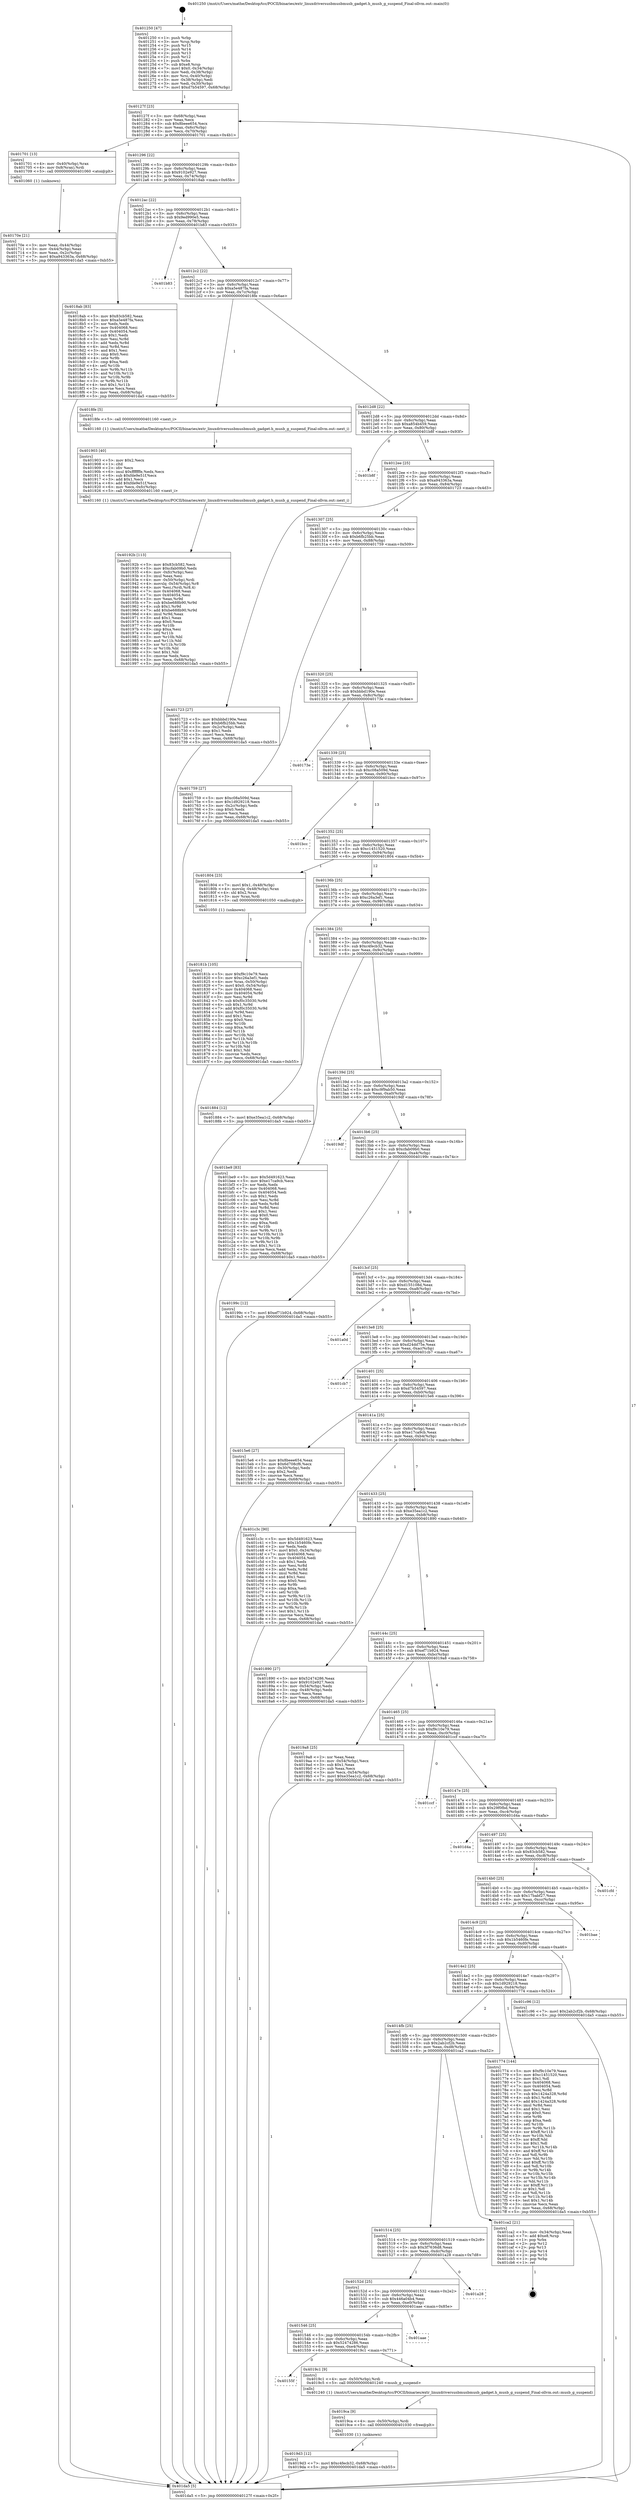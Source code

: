 digraph "0x401250" {
  label = "0x401250 (/mnt/c/Users/mathe/Desktop/tcc/POCII/binaries/extr_linuxdriversusbmusbmusb_gadget.h_musb_g_suspend_Final-ollvm.out::main(0))"
  labelloc = "t"
  node[shape=record]

  Entry [label="",width=0.3,height=0.3,shape=circle,fillcolor=black,style=filled]
  "0x40127f" [label="{
     0x40127f [23]\l
     | [instrs]\l
     &nbsp;&nbsp;0x40127f \<+3\>: mov -0x68(%rbp),%eax\l
     &nbsp;&nbsp;0x401282 \<+2\>: mov %eax,%ecx\l
     &nbsp;&nbsp;0x401284 \<+6\>: sub $0x8beee654,%ecx\l
     &nbsp;&nbsp;0x40128a \<+3\>: mov %eax,-0x6c(%rbp)\l
     &nbsp;&nbsp;0x40128d \<+3\>: mov %ecx,-0x70(%rbp)\l
     &nbsp;&nbsp;0x401290 \<+6\>: je 0000000000401701 \<main+0x4b1\>\l
  }"]
  "0x401701" [label="{
     0x401701 [13]\l
     | [instrs]\l
     &nbsp;&nbsp;0x401701 \<+4\>: mov -0x40(%rbp),%rax\l
     &nbsp;&nbsp;0x401705 \<+4\>: mov 0x8(%rax),%rdi\l
     &nbsp;&nbsp;0x401709 \<+5\>: call 0000000000401060 \<atoi@plt\>\l
     | [calls]\l
     &nbsp;&nbsp;0x401060 \{1\} (unknown)\l
  }"]
  "0x401296" [label="{
     0x401296 [22]\l
     | [instrs]\l
     &nbsp;&nbsp;0x401296 \<+5\>: jmp 000000000040129b \<main+0x4b\>\l
     &nbsp;&nbsp;0x40129b \<+3\>: mov -0x6c(%rbp),%eax\l
     &nbsp;&nbsp;0x40129e \<+5\>: sub $0x9102e927,%eax\l
     &nbsp;&nbsp;0x4012a3 \<+3\>: mov %eax,-0x74(%rbp)\l
     &nbsp;&nbsp;0x4012a6 \<+6\>: je 00000000004018ab \<main+0x65b\>\l
  }"]
  Exit [label="",width=0.3,height=0.3,shape=circle,fillcolor=black,style=filled,peripheries=2]
  "0x4018ab" [label="{
     0x4018ab [83]\l
     | [instrs]\l
     &nbsp;&nbsp;0x4018ab \<+5\>: mov $0x83cb582,%eax\l
     &nbsp;&nbsp;0x4018b0 \<+5\>: mov $0xa5e487fa,%ecx\l
     &nbsp;&nbsp;0x4018b5 \<+2\>: xor %edx,%edx\l
     &nbsp;&nbsp;0x4018b7 \<+7\>: mov 0x404068,%esi\l
     &nbsp;&nbsp;0x4018be \<+7\>: mov 0x404054,%edi\l
     &nbsp;&nbsp;0x4018c5 \<+3\>: sub $0x1,%edx\l
     &nbsp;&nbsp;0x4018c8 \<+3\>: mov %esi,%r8d\l
     &nbsp;&nbsp;0x4018cb \<+3\>: add %edx,%r8d\l
     &nbsp;&nbsp;0x4018ce \<+4\>: imul %r8d,%esi\l
     &nbsp;&nbsp;0x4018d2 \<+3\>: and $0x1,%esi\l
     &nbsp;&nbsp;0x4018d5 \<+3\>: cmp $0x0,%esi\l
     &nbsp;&nbsp;0x4018d8 \<+4\>: sete %r9b\l
     &nbsp;&nbsp;0x4018dc \<+3\>: cmp $0xa,%edi\l
     &nbsp;&nbsp;0x4018df \<+4\>: setl %r10b\l
     &nbsp;&nbsp;0x4018e3 \<+3\>: mov %r9b,%r11b\l
     &nbsp;&nbsp;0x4018e6 \<+3\>: and %r10b,%r11b\l
     &nbsp;&nbsp;0x4018e9 \<+3\>: xor %r10b,%r9b\l
     &nbsp;&nbsp;0x4018ec \<+3\>: or %r9b,%r11b\l
     &nbsp;&nbsp;0x4018ef \<+4\>: test $0x1,%r11b\l
     &nbsp;&nbsp;0x4018f3 \<+3\>: cmovne %ecx,%eax\l
     &nbsp;&nbsp;0x4018f6 \<+3\>: mov %eax,-0x68(%rbp)\l
     &nbsp;&nbsp;0x4018f9 \<+5\>: jmp 0000000000401da5 \<main+0xb55\>\l
  }"]
  "0x4012ac" [label="{
     0x4012ac [22]\l
     | [instrs]\l
     &nbsp;&nbsp;0x4012ac \<+5\>: jmp 00000000004012b1 \<main+0x61\>\l
     &nbsp;&nbsp;0x4012b1 \<+3\>: mov -0x6c(%rbp),%eax\l
     &nbsp;&nbsp;0x4012b4 \<+5\>: sub $0x9ed990e5,%eax\l
     &nbsp;&nbsp;0x4012b9 \<+3\>: mov %eax,-0x78(%rbp)\l
     &nbsp;&nbsp;0x4012bc \<+6\>: je 0000000000401b83 \<main+0x933\>\l
  }"]
  "0x4019d3" [label="{
     0x4019d3 [12]\l
     | [instrs]\l
     &nbsp;&nbsp;0x4019d3 \<+7\>: movl $0xc4fecb32,-0x68(%rbp)\l
     &nbsp;&nbsp;0x4019da \<+5\>: jmp 0000000000401da5 \<main+0xb55\>\l
  }"]
  "0x401b83" [label="{
     0x401b83\l
  }", style=dashed]
  "0x4012c2" [label="{
     0x4012c2 [22]\l
     | [instrs]\l
     &nbsp;&nbsp;0x4012c2 \<+5\>: jmp 00000000004012c7 \<main+0x77\>\l
     &nbsp;&nbsp;0x4012c7 \<+3\>: mov -0x6c(%rbp),%eax\l
     &nbsp;&nbsp;0x4012ca \<+5\>: sub $0xa5e487fa,%eax\l
     &nbsp;&nbsp;0x4012cf \<+3\>: mov %eax,-0x7c(%rbp)\l
     &nbsp;&nbsp;0x4012d2 \<+6\>: je 00000000004018fe \<main+0x6ae\>\l
  }"]
  "0x4019ca" [label="{
     0x4019ca [9]\l
     | [instrs]\l
     &nbsp;&nbsp;0x4019ca \<+4\>: mov -0x50(%rbp),%rdi\l
     &nbsp;&nbsp;0x4019ce \<+5\>: call 0000000000401030 \<free@plt\>\l
     | [calls]\l
     &nbsp;&nbsp;0x401030 \{1\} (unknown)\l
  }"]
  "0x4018fe" [label="{
     0x4018fe [5]\l
     | [instrs]\l
     &nbsp;&nbsp;0x4018fe \<+5\>: call 0000000000401160 \<next_i\>\l
     | [calls]\l
     &nbsp;&nbsp;0x401160 \{1\} (/mnt/c/Users/mathe/Desktop/tcc/POCII/binaries/extr_linuxdriversusbmusbmusb_gadget.h_musb_g_suspend_Final-ollvm.out::next_i)\l
  }"]
  "0x4012d8" [label="{
     0x4012d8 [22]\l
     | [instrs]\l
     &nbsp;&nbsp;0x4012d8 \<+5\>: jmp 00000000004012dd \<main+0x8d\>\l
     &nbsp;&nbsp;0x4012dd \<+3\>: mov -0x6c(%rbp),%eax\l
     &nbsp;&nbsp;0x4012e0 \<+5\>: sub $0xa854b459,%eax\l
     &nbsp;&nbsp;0x4012e5 \<+3\>: mov %eax,-0x80(%rbp)\l
     &nbsp;&nbsp;0x4012e8 \<+6\>: je 0000000000401b8f \<main+0x93f\>\l
  }"]
  "0x40155f" [label="{
     0x40155f\l
  }", style=dashed]
  "0x401b8f" [label="{
     0x401b8f\l
  }", style=dashed]
  "0x4012ee" [label="{
     0x4012ee [25]\l
     | [instrs]\l
     &nbsp;&nbsp;0x4012ee \<+5\>: jmp 00000000004012f3 \<main+0xa3\>\l
     &nbsp;&nbsp;0x4012f3 \<+3\>: mov -0x6c(%rbp),%eax\l
     &nbsp;&nbsp;0x4012f6 \<+5\>: sub $0xa943363a,%eax\l
     &nbsp;&nbsp;0x4012fb \<+6\>: mov %eax,-0x84(%rbp)\l
     &nbsp;&nbsp;0x401301 \<+6\>: je 0000000000401723 \<main+0x4d3\>\l
  }"]
  "0x4019c1" [label="{
     0x4019c1 [9]\l
     | [instrs]\l
     &nbsp;&nbsp;0x4019c1 \<+4\>: mov -0x50(%rbp),%rdi\l
     &nbsp;&nbsp;0x4019c5 \<+5\>: call 0000000000401240 \<musb_g_suspend\>\l
     | [calls]\l
     &nbsp;&nbsp;0x401240 \{1\} (/mnt/c/Users/mathe/Desktop/tcc/POCII/binaries/extr_linuxdriversusbmusbmusb_gadget.h_musb_g_suspend_Final-ollvm.out::musb_g_suspend)\l
  }"]
  "0x401723" [label="{
     0x401723 [27]\l
     | [instrs]\l
     &nbsp;&nbsp;0x401723 \<+5\>: mov $0xbbbd190e,%eax\l
     &nbsp;&nbsp;0x401728 \<+5\>: mov $0xb6fb25bb,%ecx\l
     &nbsp;&nbsp;0x40172d \<+3\>: mov -0x2c(%rbp),%edx\l
     &nbsp;&nbsp;0x401730 \<+3\>: cmp $0x1,%edx\l
     &nbsp;&nbsp;0x401733 \<+3\>: cmovl %ecx,%eax\l
     &nbsp;&nbsp;0x401736 \<+3\>: mov %eax,-0x68(%rbp)\l
     &nbsp;&nbsp;0x401739 \<+5\>: jmp 0000000000401da5 \<main+0xb55\>\l
  }"]
  "0x401307" [label="{
     0x401307 [25]\l
     | [instrs]\l
     &nbsp;&nbsp;0x401307 \<+5\>: jmp 000000000040130c \<main+0xbc\>\l
     &nbsp;&nbsp;0x40130c \<+3\>: mov -0x6c(%rbp),%eax\l
     &nbsp;&nbsp;0x40130f \<+5\>: sub $0xb6fb25bb,%eax\l
     &nbsp;&nbsp;0x401314 \<+6\>: mov %eax,-0x88(%rbp)\l
     &nbsp;&nbsp;0x40131a \<+6\>: je 0000000000401759 \<main+0x509\>\l
  }"]
  "0x401546" [label="{
     0x401546 [25]\l
     | [instrs]\l
     &nbsp;&nbsp;0x401546 \<+5\>: jmp 000000000040154b \<main+0x2fb\>\l
     &nbsp;&nbsp;0x40154b \<+3\>: mov -0x6c(%rbp),%eax\l
     &nbsp;&nbsp;0x40154e \<+5\>: sub $0x52474286,%eax\l
     &nbsp;&nbsp;0x401553 \<+6\>: mov %eax,-0xe4(%rbp)\l
     &nbsp;&nbsp;0x401559 \<+6\>: je 00000000004019c1 \<main+0x771\>\l
  }"]
  "0x401759" [label="{
     0x401759 [27]\l
     | [instrs]\l
     &nbsp;&nbsp;0x401759 \<+5\>: mov $0xc08a509d,%eax\l
     &nbsp;&nbsp;0x40175e \<+5\>: mov $0x1d929218,%ecx\l
     &nbsp;&nbsp;0x401763 \<+3\>: mov -0x2c(%rbp),%edx\l
     &nbsp;&nbsp;0x401766 \<+3\>: cmp $0x0,%edx\l
     &nbsp;&nbsp;0x401769 \<+3\>: cmove %ecx,%eax\l
     &nbsp;&nbsp;0x40176c \<+3\>: mov %eax,-0x68(%rbp)\l
     &nbsp;&nbsp;0x40176f \<+5\>: jmp 0000000000401da5 \<main+0xb55\>\l
  }"]
  "0x401320" [label="{
     0x401320 [25]\l
     | [instrs]\l
     &nbsp;&nbsp;0x401320 \<+5\>: jmp 0000000000401325 \<main+0xd5\>\l
     &nbsp;&nbsp;0x401325 \<+3\>: mov -0x6c(%rbp),%eax\l
     &nbsp;&nbsp;0x401328 \<+5\>: sub $0xbbbd190e,%eax\l
     &nbsp;&nbsp;0x40132d \<+6\>: mov %eax,-0x8c(%rbp)\l
     &nbsp;&nbsp;0x401333 \<+6\>: je 000000000040173e \<main+0x4ee\>\l
  }"]
  "0x401aae" [label="{
     0x401aae\l
  }", style=dashed]
  "0x40173e" [label="{
     0x40173e\l
  }", style=dashed]
  "0x401339" [label="{
     0x401339 [25]\l
     | [instrs]\l
     &nbsp;&nbsp;0x401339 \<+5\>: jmp 000000000040133e \<main+0xee\>\l
     &nbsp;&nbsp;0x40133e \<+3\>: mov -0x6c(%rbp),%eax\l
     &nbsp;&nbsp;0x401341 \<+5\>: sub $0xc08a509d,%eax\l
     &nbsp;&nbsp;0x401346 \<+6\>: mov %eax,-0x90(%rbp)\l
     &nbsp;&nbsp;0x40134c \<+6\>: je 0000000000401bcc \<main+0x97c\>\l
  }"]
  "0x40152d" [label="{
     0x40152d [25]\l
     | [instrs]\l
     &nbsp;&nbsp;0x40152d \<+5\>: jmp 0000000000401532 \<main+0x2e2\>\l
     &nbsp;&nbsp;0x401532 \<+3\>: mov -0x6c(%rbp),%eax\l
     &nbsp;&nbsp;0x401535 \<+5\>: sub $0x446a04b4,%eax\l
     &nbsp;&nbsp;0x40153a \<+6\>: mov %eax,-0xe0(%rbp)\l
     &nbsp;&nbsp;0x401540 \<+6\>: je 0000000000401aae \<main+0x85e\>\l
  }"]
  "0x401bcc" [label="{
     0x401bcc\l
  }", style=dashed]
  "0x401352" [label="{
     0x401352 [25]\l
     | [instrs]\l
     &nbsp;&nbsp;0x401352 \<+5\>: jmp 0000000000401357 \<main+0x107\>\l
     &nbsp;&nbsp;0x401357 \<+3\>: mov -0x6c(%rbp),%eax\l
     &nbsp;&nbsp;0x40135a \<+5\>: sub $0xc1451520,%eax\l
     &nbsp;&nbsp;0x40135f \<+6\>: mov %eax,-0x94(%rbp)\l
     &nbsp;&nbsp;0x401365 \<+6\>: je 0000000000401804 \<main+0x5b4\>\l
  }"]
  "0x401a28" [label="{
     0x401a28\l
  }", style=dashed]
  "0x401804" [label="{
     0x401804 [23]\l
     | [instrs]\l
     &nbsp;&nbsp;0x401804 \<+7\>: movl $0x1,-0x48(%rbp)\l
     &nbsp;&nbsp;0x40180b \<+4\>: movslq -0x48(%rbp),%rax\l
     &nbsp;&nbsp;0x40180f \<+4\>: shl $0x2,%rax\l
     &nbsp;&nbsp;0x401813 \<+3\>: mov %rax,%rdi\l
     &nbsp;&nbsp;0x401816 \<+5\>: call 0000000000401050 \<malloc@plt\>\l
     | [calls]\l
     &nbsp;&nbsp;0x401050 \{1\} (unknown)\l
  }"]
  "0x40136b" [label="{
     0x40136b [25]\l
     | [instrs]\l
     &nbsp;&nbsp;0x40136b \<+5\>: jmp 0000000000401370 \<main+0x120\>\l
     &nbsp;&nbsp;0x401370 \<+3\>: mov -0x6c(%rbp),%eax\l
     &nbsp;&nbsp;0x401373 \<+5\>: sub $0xc26a3ef1,%eax\l
     &nbsp;&nbsp;0x401378 \<+6\>: mov %eax,-0x98(%rbp)\l
     &nbsp;&nbsp;0x40137e \<+6\>: je 0000000000401884 \<main+0x634\>\l
  }"]
  "0x401514" [label="{
     0x401514 [25]\l
     | [instrs]\l
     &nbsp;&nbsp;0x401514 \<+5\>: jmp 0000000000401519 \<main+0x2c9\>\l
     &nbsp;&nbsp;0x401519 \<+3\>: mov -0x6c(%rbp),%eax\l
     &nbsp;&nbsp;0x40151c \<+5\>: sub $0x3f7636d8,%eax\l
     &nbsp;&nbsp;0x401521 \<+6\>: mov %eax,-0xdc(%rbp)\l
     &nbsp;&nbsp;0x401527 \<+6\>: je 0000000000401a28 \<main+0x7d8\>\l
  }"]
  "0x401884" [label="{
     0x401884 [12]\l
     | [instrs]\l
     &nbsp;&nbsp;0x401884 \<+7\>: movl $0xe35ea1c2,-0x68(%rbp)\l
     &nbsp;&nbsp;0x40188b \<+5\>: jmp 0000000000401da5 \<main+0xb55\>\l
  }"]
  "0x401384" [label="{
     0x401384 [25]\l
     | [instrs]\l
     &nbsp;&nbsp;0x401384 \<+5\>: jmp 0000000000401389 \<main+0x139\>\l
     &nbsp;&nbsp;0x401389 \<+3\>: mov -0x6c(%rbp),%eax\l
     &nbsp;&nbsp;0x40138c \<+5\>: sub $0xc4fecb32,%eax\l
     &nbsp;&nbsp;0x401391 \<+6\>: mov %eax,-0x9c(%rbp)\l
     &nbsp;&nbsp;0x401397 \<+6\>: je 0000000000401be9 \<main+0x999\>\l
  }"]
  "0x401ca2" [label="{
     0x401ca2 [21]\l
     | [instrs]\l
     &nbsp;&nbsp;0x401ca2 \<+3\>: mov -0x34(%rbp),%eax\l
     &nbsp;&nbsp;0x401ca5 \<+7\>: add $0xe8,%rsp\l
     &nbsp;&nbsp;0x401cac \<+1\>: pop %rbx\l
     &nbsp;&nbsp;0x401cad \<+2\>: pop %r12\l
     &nbsp;&nbsp;0x401caf \<+2\>: pop %r13\l
     &nbsp;&nbsp;0x401cb1 \<+2\>: pop %r14\l
     &nbsp;&nbsp;0x401cb3 \<+2\>: pop %r15\l
     &nbsp;&nbsp;0x401cb5 \<+1\>: pop %rbp\l
     &nbsp;&nbsp;0x401cb6 \<+1\>: ret\l
  }"]
  "0x401be9" [label="{
     0x401be9 [83]\l
     | [instrs]\l
     &nbsp;&nbsp;0x401be9 \<+5\>: mov $0x5d491623,%eax\l
     &nbsp;&nbsp;0x401bee \<+5\>: mov $0xe17ca9cb,%ecx\l
     &nbsp;&nbsp;0x401bf3 \<+2\>: xor %edx,%edx\l
     &nbsp;&nbsp;0x401bf5 \<+7\>: mov 0x404068,%esi\l
     &nbsp;&nbsp;0x401bfc \<+7\>: mov 0x404054,%edi\l
     &nbsp;&nbsp;0x401c03 \<+3\>: sub $0x1,%edx\l
     &nbsp;&nbsp;0x401c06 \<+3\>: mov %esi,%r8d\l
     &nbsp;&nbsp;0x401c09 \<+3\>: add %edx,%r8d\l
     &nbsp;&nbsp;0x401c0c \<+4\>: imul %r8d,%esi\l
     &nbsp;&nbsp;0x401c10 \<+3\>: and $0x1,%esi\l
     &nbsp;&nbsp;0x401c13 \<+3\>: cmp $0x0,%esi\l
     &nbsp;&nbsp;0x401c16 \<+4\>: sete %r9b\l
     &nbsp;&nbsp;0x401c1a \<+3\>: cmp $0xa,%edi\l
     &nbsp;&nbsp;0x401c1d \<+4\>: setl %r10b\l
     &nbsp;&nbsp;0x401c21 \<+3\>: mov %r9b,%r11b\l
     &nbsp;&nbsp;0x401c24 \<+3\>: and %r10b,%r11b\l
     &nbsp;&nbsp;0x401c27 \<+3\>: xor %r10b,%r9b\l
     &nbsp;&nbsp;0x401c2a \<+3\>: or %r9b,%r11b\l
     &nbsp;&nbsp;0x401c2d \<+4\>: test $0x1,%r11b\l
     &nbsp;&nbsp;0x401c31 \<+3\>: cmovne %ecx,%eax\l
     &nbsp;&nbsp;0x401c34 \<+3\>: mov %eax,-0x68(%rbp)\l
     &nbsp;&nbsp;0x401c37 \<+5\>: jmp 0000000000401da5 \<main+0xb55\>\l
  }"]
  "0x40139d" [label="{
     0x40139d [25]\l
     | [instrs]\l
     &nbsp;&nbsp;0x40139d \<+5\>: jmp 00000000004013a2 \<main+0x152\>\l
     &nbsp;&nbsp;0x4013a2 \<+3\>: mov -0x6c(%rbp),%eax\l
     &nbsp;&nbsp;0x4013a5 \<+5\>: sub $0xc9f9ab50,%eax\l
     &nbsp;&nbsp;0x4013aa \<+6\>: mov %eax,-0xa0(%rbp)\l
     &nbsp;&nbsp;0x4013b0 \<+6\>: je 00000000004019df \<main+0x78f\>\l
  }"]
  "0x40192b" [label="{
     0x40192b [113]\l
     | [instrs]\l
     &nbsp;&nbsp;0x40192b \<+5\>: mov $0x83cb582,%ecx\l
     &nbsp;&nbsp;0x401930 \<+5\>: mov $0xcfab09b0,%edx\l
     &nbsp;&nbsp;0x401935 \<+6\>: mov -0xfc(%rbp),%esi\l
     &nbsp;&nbsp;0x40193b \<+3\>: imul %eax,%esi\l
     &nbsp;&nbsp;0x40193e \<+4\>: mov -0x50(%rbp),%rdi\l
     &nbsp;&nbsp;0x401942 \<+4\>: movslq -0x54(%rbp),%r8\l
     &nbsp;&nbsp;0x401946 \<+4\>: mov %esi,(%rdi,%r8,4)\l
     &nbsp;&nbsp;0x40194a \<+7\>: mov 0x404068,%eax\l
     &nbsp;&nbsp;0x401951 \<+7\>: mov 0x404054,%esi\l
     &nbsp;&nbsp;0x401958 \<+3\>: mov %eax,%r9d\l
     &nbsp;&nbsp;0x40195b \<+7\>: sub $0xbe688b90,%r9d\l
     &nbsp;&nbsp;0x401962 \<+4\>: sub $0x1,%r9d\l
     &nbsp;&nbsp;0x401966 \<+7\>: add $0xbe688b90,%r9d\l
     &nbsp;&nbsp;0x40196d \<+4\>: imul %r9d,%eax\l
     &nbsp;&nbsp;0x401971 \<+3\>: and $0x1,%eax\l
     &nbsp;&nbsp;0x401974 \<+3\>: cmp $0x0,%eax\l
     &nbsp;&nbsp;0x401977 \<+4\>: sete %r10b\l
     &nbsp;&nbsp;0x40197b \<+3\>: cmp $0xa,%esi\l
     &nbsp;&nbsp;0x40197e \<+4\>: setl %r11b\l
     &nbsp;&nbsp;0x401982 \<+3\>: mov %r10b,%bl\l
     &nbsp;&nbsp;0x401985 \<+3\>: and %r11b,%bl\l
     &nbsp;&nbsp;0x401988 \<+3\>: xor %r11b,%r10b\l
     &nbsp;&nbsp;0x40198b \<+3\>: or %r10b,%bl\l
     &nbsp;&nbsp;0x40198e \<+3\>: test $0x1,%bl\l
     &nbsp;&nbsp;0x401991 \<+3\>: cmovne %edx,%ecx\l
     &nbsp;&nbsp;0x401994 \<+3\>: mov %ecx,-0x68(%rbp)\l
     &nbsp;&nbsp;0x401997 \<+5\>: jmp 0000000000401da5 \<main+0xb55\>\l
  }"]
  "0x4019df" [label="{
     0x4019df\l
  }", style=dashed]
  "0x4013b6" [label="{
     0x4013b6 [25]\l
     | [instrs]\l
     &nbsp;&nbsp;0x4013b6 \<+5\>: jmp 00000000004013bb \<main+0x16b\>\l
     &nbsp;&nbsp;0x4013bb \<+3\>: mov -0x6c(%rbp),%eax\l
     &nbsp;&nbsp;0x4013be \<+5\>: sub $0xcfab09b0,%eax\l
     &nbsp;&nbsp;0x4013c3 \<+6\>: mov %eax,-0xa4(%rbp)\l
     &nbsp;&nbsp;0x4013c9 \<+6\>: je 000000000040199c \<main+0x74c\>\l
  }"]
  "0x401903" [label="{
     0x401903 [40]\l
     | [instrs]\l
     &nbsp;&nbsp;0x401903 \<+5\>: mov $0x2,%ecx\l
     &nbsp;&nbsp;0x401908 \<+1\>: cltd\l
     &nbsp;&nbsp;0x401909 \<+2\>: idiv %ecx\l
     &nbsp;&nbsp;0x40190b \<+6\>: imul $0xfffffffe,%edx,%ecx\l
     &nbsp;&nbsp;0x401911 \<+6\>: sub $0xfde9e51f,%ecx\l
     &nbsp;&nbsp;0x401917 \<+3\>: add $0x1,%ecx\l
     &nbsp;&nbsp;0x40191a \<+6\>: add $0xfde9e51f,%ecx\l
     &nbsp;&nbsp;0x401920 \<+6\>: mov %ecx,-0xfc(%rbp)\l
     &nbsp;&nbsp;0x401926 \<+5\>: call 0000000000401160 \<next_i\>\l
     | [calls]\l
     &nbsp;&nbsp;0x401160 \{1\} (/mnt/c/Users/mathe/Desktop/tcc/POCII/binaries/extr_linuxdriversusbmusbmusb_gadget.h_musb_g_suspend_Final-ollvm.out::next_i)\l
  }"]
  "0x40199c" [label="{
     0x40199c [12]\l
     | [instrs]\l
     &nbsp;&nbsp;0x40199c \<+7\>: movl $0xef71b924,-0x68(%rbp)\l
     &nbsp;&nbsp;0x4019a3 \<+5\>: jmp 0000000000401da5 \<main+0xb55\>\l
  }"]
  "0x4013cf" [label="{
     0x4013cf [25]\l
     | [instrs]\l
     &nbsp;&nbsp;0x4013cf \<+5\>: jmp 00000000004013d4 \<main+0x184\>\l
     &nbsp;&nbsp;0x4013d4 \<+3\>: mov -0x6c(%rbp),%eax\l
     &nbsp;&nbsp;0x4013d7 \<+5\>: sub $0xd155108d,%eax\l
     &nbsp;&nbsp;0x4013dc \<+6\>: mov %eax,-0xa8(%rbp)\l
     &nbsp;&nbsp;0x4013e2 \<+6\>: je 0000000000401a0d \<main+0x7bd\>\l
  }"]
  "0x40181b" [label="{
     0x40181b [105]\l
     | [instrs]\l
     &nbsp;&nbsp;0x40181b \<+5\>: mov $0xf9c10e79,%ecx\l
     &nbsp;&nbsp;0x401820 \<+5\>: mov $0xc26a3ef1,%edx\l
     &nbsp;&nbsp;0x401825 \<+4\>: mov %rax,-0x50(%rbp)\l
     &nbsp;&nbsp;0x401829 \<+7\>: movl $0x0,-0x54(%rbp)\l
     &nbsp;&nbsp;0x401830 \<+7\>: mov 0x404068,%esi\l
     &nbsp;&nbsp;0x401837 \<+8\>: mov 0x404054,%r8d\l
     &nbsp;&nbsp;0x40183f \<+3\>: mov %esi,%r9d\l
     &nbsp;&nbsp;0x401842 \<+7\>: sub $0xf0c35030,%r9d\l
     &nbsp;&nbsp;0x401849 \<+4\>: sub $0x1,%r9d\l
     &nbsp;&nbsp;0x40184d \<+7\>: add $0xf0c35030,%r9d\l
     &nbsp;&nbsp;0x401854 \<+4\>: imul %r9d,%esi\l
     &nbsp;&nbsp;0x401858 \<+3\>: and $0x1,%esi\l
     &nbsp;&nbsp;0x40185b \<+3\>: cmp $0x0,%esi\l
     &nbsp;&nbsp;0x40185e \<+4\>: sete %r10b\l
     &nbsp;&nbsp;0x401862 \<+4\>: cmp $0xa,%r8d\l
     &nbsp;&nbsp;0x401866 \<+4\>: setl %r11b\l
     &nbsp;&nbsp;0x40186a \<+3\>: mov %r10b,%bl\l
     &nbsp;&nbsp;0x40186d \<+3\>: and %r11b,%bl\l
     &nbsp;&nbsp;0x401870 \<+3\>: xor %r11b,%r10b\l
     &nbsp;&nbsp;0x401873 \<+3\>: or %r10b,%bl\l
     &nbsp;&nbsp;0x401876 \<+3\>: test $0x1,%bl\l
     &nbsp;&nbsp;0x401879 \<+3\>: cmovne %edx,%ecx\l
     &nbsp;&nbsp;0x40187c \<+3\>: mov %ecx,-0x68(%rbp)\l
     &nbsp;&nbsp;0x40187f \<+5\>: jmp 0000000000401da5 \<main+0xb55\>\l
  }"]
  "0x401a0d" [label="{
     0x401a0d\l
  }", style=dashed]
  "0x4013e8" [label="{
     0x4013e8 [25]\l
     | [instrs]\l
     &nbsp;&nbsp;0x4013e8 \<+5\>: jmp 00000000004013ed \<main+0x19d\>\l
     &nbsp;&nbsp;0x4013ed \<+3\>: mov -0x6c(%rbp),%eax\l
     &nbsp;&nbsp;0x4013f0 \<+5\>: sub $0xd24dd75e,%eax\l
     &nbsp;&nbsp;0x4013f5 \<+6\>: mov %eax,-0xac(%rbp)\l
     &nbsp;&nbsp;0x4013fb \<+6\>: je 0000000000401cb7 \<main+0xa67\>\l
  }"]
  "0x4014fb" [label="{
     0x4014fb [25]\l
     | [instrs]\l
     &nbsp;&nbsp;0x4014fb \<+5\>: jmp 0000000000401500 \<main+0x2b0\>\l
     &nbsp;&nbsp;0x401500 \<+3\>: mov -0x6c(%rbp),%eax\l
     &nbsp;&nbsp;0x401503 \<+5\>: sub $0x2ab2cf2b,%eax\l
     &nbsp;&nbsp;0x401508 \<+6\>: mov %eax,-0xd8(%rbp)\l
     &nbsp;&nbsp;0x40150e \<+6\>: je 0000000000401ca2 \<main+0xa52\>\l
  }"]
  "0x401cb7" [label="{
     0x401cb7\l
  }", style=dashed]
  "0x401401" [label="{
     0x401401 [25]\l
     | [instrs]\l
     &nbsp;&nbsp;0x401401 \<+5\>: jmp 0000000000401406 \<main+0x1b6\>\l
     &nbsp;&nbsp;0x401406 \<+3\>: mov -0x6c(%rbp),%eax\l
     &nbsp;&nbsp;0x401409 \<+5\>: sub $0xd7b54597,%eax\l
     &nbsp;&nbsp;0x40140e \<+6\>: mov %eax,-0xb0(%rbp)\l
     &nbsp;&nbsp;0x401414 \<+6\>: je 00000000004015e6 \<main+0x396\>\l
  }"]
  "0x401774" [label="{
     0x401774 [144]\l
     | [instrs]\l
     &nbsp;&nbsp;0x401774 \<+5\>: mov $0xf9c10e79,%eax\l
     &nbsp;&nbsp;0x401779 \<+5\>: mov $0xc1451520,%ecx\l
     &nbsp;&nbsp;0x40177e \<+2\>: mov $0x1,%dl\l
     &nbsp;&nbsp;0x401780 \<+7\>: mov 0x404068,%esi\l
     &nbsp;&nbsp;0x401787 \<+7\>: mov 0x404054,%edi\l
     &nbsp;&nbsp;0x40178e \<+3\>: mov %esi,%r8d\l
     &nbsp;&nbsp;0x401791 \<+7\>: sub $0x1424a328,%r8d\l
     &nbsp;&nbsp;0x401798 \<+4\>: sub $0x1,%r8d\l
     &nbsp;&nbsp;0x40179c \<+7\>: add $0x1424a328,%r8d\l
     &nbsp;&nbsp;0x4017a3 \<+4\>: imul %r8d,%esi\l
     &nbsp;&nbsp;0x4017a7 \<+3\>: and $0x1,%esi\l
     &nbsp;&nbsp;0x4017aa \<+3\>: cmp $0x0,%esi\l
     &nbsp;&nbsp;0x4017ad \<+4\>: sete %r9b\l
     &nbsp;&nbsp;0x4017b1 \<+3\>: cmp $0xa,%edi\l
     &nbsp;&nbsp;0x4017b4 \<+4\>: setl %r10b\l
     &nbsp;&nbsp;0x4017b8 \<+3\>: mov %r9b,%r11b\l
     &nbsp;&nbsp;0x4017bb \<+4\>: xor $0xff,%r11b\l
     &nbsp;&nbsp;0x4017bf \<+3\>: mov %r10b,%bl\l
     &nbsp;&nbsp;0x4017c2 \<+3\>: xor $0xff,%bl\l
     &nbsp;&nbsp;0x4017c5 \<+3\>: xor $0x1,%dl\l
     &nbsp;&nbsp;0x4017c8 \<+3\>: mov %r11b,%r14b\l
     &nbsp;&nbsp;0x4017cb \<+4\>: and $0xff,%r14b\l
     &nbsp;&nbsp;0x4017cf \<+3\>: and %dl,%r9b\l
     &nbsp;&nbsp;0x4017d2 \<+3\>: mov %bl,%r15b\l
     &nbsp;&nbsp;0x4017d5 \<+4\>: and $0xff,%r15b\l
     &nbsp;&nbsp;0x4017d9 \<+3\>: and %dl,%r10b\l
     &nbsp;&nbsp;0x4017dc \<+3\>: or %r9b,%r14b\l
     &nbsp;&nbsp;0x4017df \<+3\>: or %r10b,%r15b\l
     &nbsp;&nbsp;0x4017e2 \<+3\>: xor %r15b,%r14b\l
     &nbsp;&nbsp;0x4017e5 \<+3\>: or %bl,%r11b\l
     &nbsp;&nbsp;0x4017e8 \<+4\>: xor $0xff,%r11b\l
     &nbsp;&nbsp;0x4017ec \<+3\>: or $0x1,%dl\l
     &nbsp;&nbsp;0x4017ef \<+3\>: and %dl,%r11b\l
     &nbsp;&nbsp;0x4017f2 \<+3\>: or %r11b,%r14b\l
     &nbsp;&nbsp;0x4017f5 \<+4\>: test $0x1,%r14b\l
     &nbsp;&nbsp;0x4017f9 \<+3\>: cmovne %ecx,%eax\l
     &nbsp;&nbsp;0x4017fc \<+3\>: mov %eax,-0x68(%rbp)\l
     &nbsp;&nbsp;0x4017ff \<+5\>: jmp 0000000000401da5 \<main+0xb55\>\l
  }"]
  "0x4015e6" [label="{
     0x4015e6 [27]\l
     | [instrs]\l
     &nbsp;&nbsp;0x4015e6 \<+5\>: mov $0x8beee654,%eax\l
     &nbsp;&nbsp;0x4015eb \<+5\>: mov $0x6d708cf6,%ecx\l
     &nbsp;&nbsp;0x4015f0 \<+3\>: mov -0x30(%rbp),%edx\l
     &nbsp;&nbsp;0x4015f3 \<+3\>: cmp $0x2,%edx\l
     &nbsp;&nbsp;0x4015f6 \<+3\>: cmovne %ecx,%eax\l
     &nbsp;&nbsp;0x4015f9 \<+3\>: mov %eax,-0x68(%rbp)\l
     &nbsp;&nbsp;0x4015fc \<+5\>: jmp 0000000000401da5 \<main+0xb55\>\l
  }"]
  "0x40141a" [label="{
     0x40141a [25]\l
     | [instrs]\l
     &nbsp;&nbsp;0x40141a \<+5\>: jmp 000000000040141f \<main+0x1cf\>\l
     &nbsp;&nbsp;0x40141f \<+3\>: mov -0x6c(%rbp),%eax\l
     &nbsp;&nbsp;0x401422 \<+5\>: sub $0xe17ca9cb,%eax\l
     &nbsp;&nbsp;0x401427 \<+6\>: mov %eax,-0xb4(%rbp)\l
     &nbsp;&nbsp;0x40142d \<+6\>: je 0000000000401c3c \<main+0x9ec\>\l
  }"]
  "0x401da5" [label="{
     0x401da5 [5]\l
     | [instrs]\l
     &nbsp;&nbsp;0x401da5 \<+5\>: jmp 000000000040127f \<main+0x2f\>\l
  }"]
  "0x401250" [label="{
     0x401250 [47]\l
     | [instrs]\l
     &nbsp;&nbsp;0x401250 \<+1\>: push %rbp\l
     &nbsp;&nbsp;0x401251 \<+3\>: mov %rsp,%rbp\l
     &nbsp;&nbsp;0x401254 \<+2\>: push %r15\l
     &nbsp;&nbsp;0x401256 \<+2\>: push %r14\l
     &nbsp;&nbsp;0x401258 \<+2\>: push %r13\l
     &nbsp;&nbsp;0x40125a \<+2\>: push %r12\l
     &nbsp;&nbsp;0x40125c \<+1\>: push %rbx\l
     &nbsp;&nbsp;0x40125d \<+7\>: sub $0xe8,%rsp\l
     &nbsp;&nbsp;0x401264 \<+7\>: movl $0x0,-0x34(%rbp)\l
     &nbsp;&nbsp;0x40126b \<+3\>: mov %edi,-0x38(%rbp)\l
     &nbsp;&nbsp;0x40126e \<+4\>: mov %rsi,-0x40(%rbp)\l
     &nbsp;&nbsp;0x401272 \<+3\>: mov -0x38(%rbp),%edi\l
     &nbsp;&nbsp;0x401275 \<+3\>: mov %edi,-0x30(%rbp)\l
     &nbsp;&nbsp;0x401278 \<+7\>: movl $0xd7b54597,-0x68(%rbp)\l
  }"]
  "0x40170e" [label="{
     0x40170e [21]\l
     | [instrs]\l
     &nbsp;&nbsp;0x40170e \<+3\>: mov %eax,-0x44(%rbp)\l
     &nbsp;&nbsp;0x401711 \<+3\>: mov -0x44(%rbp),%eax\l
     &nbsp;&nbsp;0x401714 \<+3\>: mov %eax,-0x2c(%rbp)\l
     &nbsp;&nbsp;0x401717 \<+7\>: movl $0xa943363a,-0x68(%rbp)\l
     &nbsp;&nbsp;0x40171e \<+5\>: jmp 0000000000401da5 \<main+0xb55\>\l
  }"]
  "0x4014e2" [label="{
     0x4014e2 [25]\l
     | [instrs]\l
     &nbsp;&nbsp;0x4014e2 \<+5\>: jmp 00000000004014e7 \<main+0x297\>\l
     &nbsp;&nbsp;0x4014e7 \<+3\>: mov -0x6c(%rbp),%eax\l
     &nbsp;&nbsp;0x4014ea \<+5\>: sub $0x1d929218,%eax\l
     &nbsp;&nbsp;0x4014ef \<+6\>: mov %eax,-0xd4(%rbp)\l
     &nbsp;&nbsp;0x4014f5 \<+6\>: je 0000000000401774 \<main+0x524\>\l
  }"]
  "0x401c3c" [label="{
     0x401c3c [90]\l
     | [instrs]\l
     &nbsp;&nbsp;0x401c3c \<+5\>: mov $0x5d491623,%eax\l
     &nbsp;&nbsp;0x401c41 \<+5\>: mov $0x1b5460fe,%ecx\l
     &nbsp;&nbsp;0x401c46 \<+2\>: xor %edx,%edx\l
     &nbsp;&nbsp;0x401c48 \<+7\>: movl $0x0,-0x34(%rbp)\l
     &nbsp;&nbsp;0x401c4f \<+7\>: mov 0x404068,%esi\l
     &nbsp;&nbsp;0x401c56 \<+7\>: mov 0x404054,%edi\l
     &nbsp;&nbsp;0x401c5d \<+3\>: sub $0x1,%edx\l
     &nbsp;&nbsp;0x401c60 \<+3\>: mov %esi,%r8d\l
     &nbsp;&nbsp;0x401c63 \<+3\>: add %edx,%r8d\l
     &nbsp;&nbsp;0x401c66 \<+4\>: imul %r8d,%esi\l
     &nbsp;&nbsp;0x401c6a \<+3\>: and $0x1,%esi\l
     &nbsp;&nbsp;0x401c6d \<+3\>: cmp $0x0,%esi\l
     &nbsp;&nbsp;0x401c70 \<+4\>: sete %r9b\l
     &nbsp;&nbsp;0x401c74 \<+3\>: cmp $0xa,%edi\l
     &nbsp;&nbsp;0x401c77 \<+4\>: setl %r10b\l
     &nbsp;&nbsp;0x401c7b \<+3\>: mov %r9b,%r11b\l
     &nbsp;&nbsp;0x401c7e \<+3\>: and %r10b,%r11b\l
     &nbsp;&nbsp;0x401c81 \<+3\>: xor %r10b,%r9b\l
     &nbsp;&nbsp;0x401c84 \<+3\>: or %r9b,%r11b\l
     &nbsp;&nbsp;0x401c87 \<+4\>: test $0x1,%r11b\l
     &nbsp;&nbsp;0x401c8b \<+3\>: cmovne %ecx,%eax\l
     &nbsp;&nbsp;0x401c8e \<+3\>: mov %eax,-0x68(%rbp)\l
     &nbsp;&nbsp;0x401c91 \<+5\>: jmp 0000000000401da5 \<main+0xb55\>\l
  }"]
  "0x401433" [label="{
     0x401433 [25]\l
     | [instrs]\l
     &nbsp;&nbsp;0x401433 \<+5\>: jmp 0000000000401438 \<main+0x1e8\>\l
     &nbsp;&nbsp;0x401438 \<+3\>: mov -0x6c(%rbp),%eax\l
     &nbsp;&nbsp;0x40143b \<+5\>: sub $0xe35ea1c2,%eax\l
     &nbsp;&nbsp;0x401440 \<+6\>: mov %eax,-0xb8(%rbp)\l
     &nbsp;&nbsp;0x401446 \<+6\>: je 0000000000401890 \<main+0x640\>\l
  }"]
  "0x401c96" [label="{
     0x401c96 [12]\l
     | [instrs]\l
     &nbsp;&nbsp;0x401c96 \<+7\>: movl $0x2ab2cf2b,-0x68(%rbp)\l
     &nbsp;&nbsp;0x401c9d \<+5\>: jmp 0000000000401da5 \<main+0xb55\>\l
  }"]
  "0x401890" [label="{
     0x401890 [27]\l
     | [instrs]\l
     &nbsp;&nbsp;0x401890 \<+5\>: mov $0x52474286,%eax\l
     &nbsp;&nbsp;0x401895 \<+5\>: mov $0x9102e927,%ecx\l
     &nbsp;&nbsp;0x40189a \<+3\>: mov -0x54(%rbp),%edx\l
     &nbsp;&nbsp;0x40189d \<+3\>: cmp -0x48(%rbp),%edx\l
     &nbsp;&nbsp;0x4018a0 \<+3\>: cmovl %ecx,%eax\l
     &nbsp;&nbsp;0x4018a3 \<+3\>: mov %eax,-0x68(%rbp)\l
     &nbsp;&nbsp;0x4018a6 \<+5\>: jmp 0000000000401da5 \<main+0xb55\>\l
  }"]
  "0x40144c" [label="{
     0x40144c [25]\l
     | [instrs]\l
     &nbsp;&nbsp;0x40144c \<+5\>: jmp 0000000000401451 \<main+0x201\>\l
     &nbsp;&nbsp;0x401451 \<+3\>: mov -0x6c(%rbp),%eax\l
     &nbsp;&nbsp;0x401454 \<+5\>: sub $0xef71b924,%eax\l
     &nbsp;&nbsp;0x401459 \<+6\>: mov %eax,-0xbc(%rbp)\l
     &nbsp;&nbsp;0x40145f \<+6\>: je 00000000004019a8 \<main+0x758\>\l
  }"]
  "0x4014c9" [label="{
     0x4014c9 [25]\l
     | [instrs]\l
     &nbsp;&nbsp;0x4014c9 \<+5\>: jmp 00000000004014ce \<main+0x27e\>\l
     &nbsp;&nbsp;0x4014ce \<+3\>: mov -0x6c(%rbp),%eax\l
     &nbsp;&nbsp;0x4014d1 \<+5\>: sub $0x1b5460fe,%eax\l
     &nbsp;&nbsp;0x4014d6 \<+6\>: mov %eax,-0xd0(%rbp)\l
     &nbsp;&nbsp;0x4014dc \<+6\>: je 0000000000401c96 \<main+0xa46\>\l
  }"]
  "0x4019a8" [label="{
     0x4019a8 [25]\l
     | [instrs]\l
     &nbsp;&nbsp;0x4019a8 \<+2\>: xor %eax,%eax\l
     &nbsp;&nbsp;0x4019aa \<+3\>: mov -0x54(%rbp),%ecx\l
     &nbsp;&nbsp;0x4019ad \<+3\>: sub $0x1,%eax\l
     &nbsp;&nbsp;0x4019b0 \<+2\>: sub %eax,%ecx\l
     &nbsp;&nbsp;0x4019b2 \<+3\>: mov %ecx,-0x54(%rbp)\l
     &nbsp;&nbsp;0x4019b5 \<+7\>: movl $0xe35ea1c2,-0x68(%rbp)\l
     &nbsp;&nbsp;0x4019bc \<+5\>: jmp 0000000000401da5 \<main+0xb55\>\l
  }"]
  "0x401465" [label="{
     0x401465 [25]\l
     | [instrs]\l
     &nbsp;&nbsp;0x401465 \<+5\>: jmp 000000000040146a \<main+0x21a\>\l
     &nbsp;&nbsp;0x40146a \<+3\>: mov -0x6c(%rbp),%eax\l
     &nbsp;&nbsp;0x40146d \<+5\>: sub $0xf9c10e79,%eax\l
     &nbsp;&nbsp;0x401472 \<+6\>: mov %eax,-0xc0(%rbp)\l
     &nbsp;&nbsp;0x401478 \<+6\>: je 0000000000401ccf \<main+0xa7f\>\l
  }"]
  "0x401bae" [label="{
     0x401bae\l
  }", style=dashed]
  "0x401ccf" [label="{
     0x401ccf\l
  }", style=dashed]
  "0x40147e" [label="{
     0x40147e [25]\l
     | [instrs]\l
     &nbsp;&nbsp;0x40147e \<+5\>: jmp 0000000000401483 \<main+0x233\>\l
     &nbsp;&nbsp;0x401483 \<+3\>: mov -0x6c(%rbp),%eax\l
     &nbsp;&nbsp;0x401486 \<+5\>: sub $0x29f0fbd,%eax\l
     &nbsp;&nbsp;0x40148b \<+6\>: mov %eax,-0xc4(%rbp)\l
     &nbsp;&nbsp;0x401491 \<+6\>: je 0000000000401d4a \<main+0xafa\>\l
  }"]
  "0x4014b0" [label="{
     0x4014b0 [25]\l
     | [instrs]\l
     &nbsp;&nbsp;0x4014b0 \<+5\>: jmp 00000000004014b5 \<main+0x265\>\l
     &nbsp;&nbsp;0x4014b5 \<+3\>: mov -0x6c(%rbp),%eax\l
     &nbsp;&nbsp;0x4014b8 \<+5\>: sub $0x17babf27,%eax\l
     &nbsp;&nbsp;0x4014bd \<+6\>: mov %eax,-0xcc(%rbp)\l
     &nbsp;&nbsp;0x4014c3 \<+6\>: je 0000000000401bae \<main+0x95e\>\l
  }"]
  "0x401d4a" [label="{
     0x401d4a\l
  }", style=dashed]
  "0x401497" [label="{
     0x401497 [25]\l
     | [instrs]\l
     &nbsp;&nbsp;0x401497 \<+5\>: jmp 000000000040149c \<main+0x24c\>\l
     &nbsp;&nbsp;0x40149c \<+3\>: mov -0x6c(%rbp),%eax\l
     &nbsp;&nbsp;0x40149f \<+5\>: sub $0x83cb582,%eax\l
     &nbsp;&nbsp;0x4014a4 \<+6\>: mov %eax,-0xc8(%rbp)\l
     &nbsp;&nbsp;0x4014aa \<+6\>: je 0000000000401cfd \<main+0xaad\>\l
  }"]
  "0x401cfd" [label="{
     0x401cfd\l
  }", style=dashed]
  Entry -> "0x401250" [label=" 1"]
  "0x40127f" -> "0x401701" [label=" 1"]
  "0x40127f" -> "0x401296" [label=" 17"]
  "0x401ca2" -> Exit [label=" 1"]
  "0x401296" -> "0x4018ab" [label=" 1"]
  "0x401296" -> "0x4012ac" [label=" 16"]
  "0x401c96" -> "0x401da5" [label=" 1"]
  "0x4012ac" -> "0x401b83" [label=" 0"]
  "0x4012ac" -> "0x4012c2" [label=" 16"]
  "0x401c3c" -> "0x401da5" [label=" 1"]
  "0x4012c2" -> "0x4018fe" [label=" 1"]
  "0x4012c2" -> "0x4012d8" [label=" 15"]
  "0x401be9" -> "0x401da5" [label=" 1"]
  "0x4012d8" -> "0x401b8f" [label=" 0"]
  "0x4012d8" -> "0x4012ee" [label=" 15"]
  "0x4019d3" -> "0x401da5" [label=" 1"]
  "0x4012ee" -> "0x401723" [label=" 1"]
  "0x4012ee" -> "0x401307" [label=" 14"]
  "0x4019ca" -> "0x4019d3" [label=" 1"]
  "0x401307" -> "0x401759" [label=" 1"]
  "0x401307" -> "0x401320" [label=" 13"]
  "0x401546" -> "0x40155f" [label=" 0"]
  "0x401320" -> "0x40173e" [label=" 0"]
  "0x401320" -> "0x401339" [label=" 13"]
  "0x401546" -> "0x4019c1" [label=" 1"]
  "0x401339" -> "0x401bcc" [label=" 0"]
  "0x401339" -> "0x401352" [label=" 13"]
  "0x40152d" -> "0x401546" [label=" 1"]
  "0x401352" -> "0x401804" [label=" 1"]
  "0x401352" -> "0x40136b" [label=" 12"]
  "0x40152d" -> "0x401aae" [label=" 0"]
  "0x40136b" -> "0x401884" [label=" 1"]
  "0x40136b" -> "0x401384" [label=" 11"]
  "0x401514" -> "0x40152d" [label=" 1"]
  "0x401384" -> "0x401be9" [label=" 1"]
  "0x401384" -> "0x40139d" [label=" 10"]
  "0x401514" -> "0x401a28" [label=" 0"]
  "0x40139d" -> "0x4019df" [label=" 0"]
  "0x40139d" -> "0x4013b6" [label=" 10"]
  "0x4014fb" -> "0x401514" [label=" 1"]
  "0x4013b6" -> "0x40199c" [label=" 1"]
  "0x4013b6" -> "0x4013cf" [label=" 9"]
  "0x4014fb" -> "0x401ca2" [label=" 1"]
  "0x4013cf" -> "0x401a0d" [label=" 0"]
  "0x4013cf" -> "0x4013e8" [label=" 9"]
  "0x4019c1" -> "0x4019ca" [label=" 1"]
  "0x4013e8" -> "0x401cb7" [label=" 0"]
  "0x4013e8" -> "0x401401" [label=" 9"]
  "0x4019a8" -> "0x401da5" [label=" 1"]
  "0x401401" -> "0x4015e6" [label=" 1"]
  "0x401401" -> "0x40141a" [label=" 8"]
  "0x4015e6" -> "0x401da5" [label=" 1"]
  "0x401250" -> "0x40127f" [label=" 1"]
  "0x401da5" -> "0x40127f" [label=" 17"]
  "0x401701" -> "0x40170e" [label=" 1"]
  "0x40170e" -> "0x401da5" [label=" 1"]
  "0x401723" -> "0x401da5" [label=" 1"]
  "0x401759" -> "0x401da5" [label=" 1"]
  "0x40199c" -> "0x401da5" [label=" 1"]
  "0x40141a" -> "0x401c3c" [label=" 1"]
  "0x40141a" -> "0x401433" [label=" 7"]
  "0x401903" -> "0x40192b" [label=" 1"]
  "0x401433" -> "0x401890" [label=" 2"]
  "0x401433" -> "0x40144c" [label=" 5"]
  "0x4018fe" -> "0x401903" [label=" 1"]
  "0x40144c" -> "0x4019a8" [label=" 1"]
  "0x40144c" -> "0x401465" [label=" 4"]
  "0x401890" -> "0x401da5" [label=" 2"]
  "0x401465" -> "0x401ccf" [label=" 0"]
  "0x401465" -> "0x40147e" [label=" 4"]
  "0x401884" -> "0x401da5" [label=" 1"]
  "0x40147e" -> "0x401d4a" [label=" 0"]
  "0x40147e" -> "0x401497" [label=" 4"]
  "0x401804" -> "0x40181b" [label=" 1"]
  "0x401497" -> "0x401cfd" [label=" 0"]
  "0x401497" -> "0x4014b0" [label=" 4"]
  "0x40181b" -> "0x401da5" [label=" 1"]
  "0x4014b0" -> "0x401bae" [label=" 0"]
  "0x4014b0" -> "0x4014c9" [label=" 4"]
  "0x4018ab" -> "0x401da5" [label=" 1"]
  "0x4014c9" -> "0x401c96" [label=" 1"]
  "0x4014c9" -> "0x4014e2" [label=" 3"]
  "0x40192b" -> "0x401da5" [label=" 1"]
  "0x4014e2" -> "0x401774" [label=" 1"]
  "0x4014e2" -> "0x4014fb" [label=" 2"]
  "0x401774" -> "0x401da5" [label=" 1"]
}
